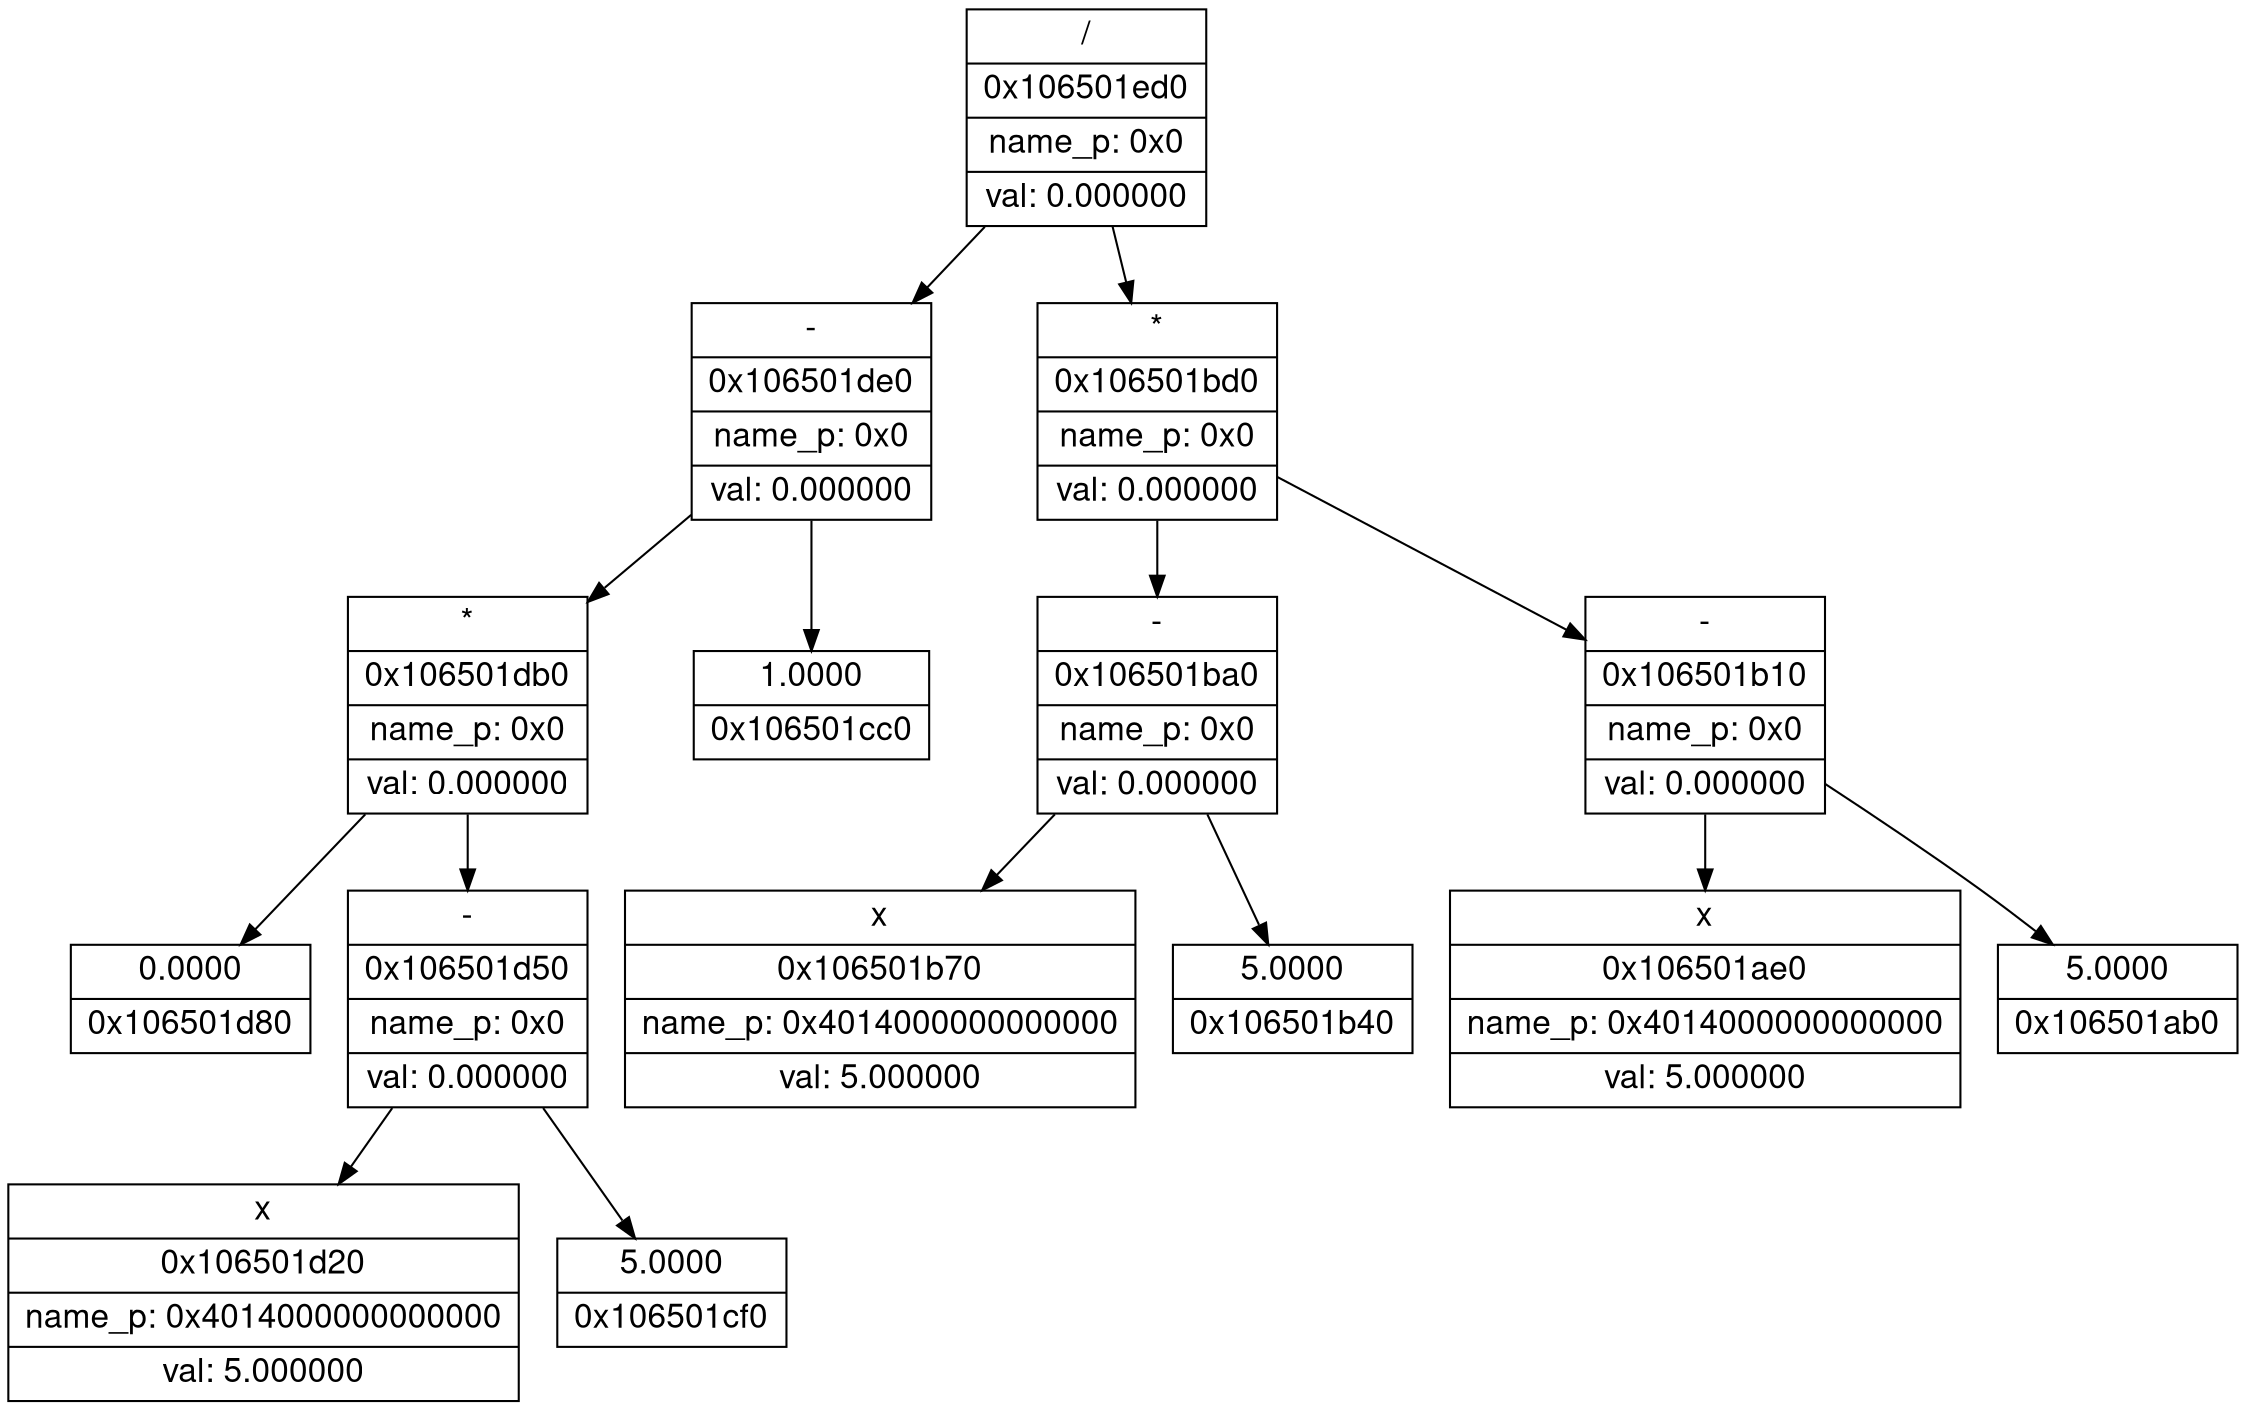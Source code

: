 digraph g {
fontname="Helvetica,Arial,sans-serif"
node [fontname="Helvetica,Arial,sans-serif"]
edge [fontname="Helvetica,Arial,sans-serif"]
node [
	fontsize = "16"
	shape = "ellipse"
];

edge [ ];

"0/0"[
	label = "{<f0> / | <f1> 0x106501ed0 | <f2> name_p: 0x0 | <f3> val: 0.000000}"
	shape=record
];

"0/1"[
	label = "{<f0> - | <f1> 0x106501de0 | <f2> name_p: 0x0 | <f3> val: 0.000000}"
	shape=record
];

"0/0" -> "0/1"

"128/1"[
	label = "{<f0> * | <f1> 0x106501bd0 | <f2> name_p: 0x0 | <f3> val: 0.000000}"
	shape=record
];

"0/0" -> "128/1"

"0/2"[
	label = "{<f0> * | <f1> 0x106501db0 | <f2> name_p: 0x0 | <f3> val: 0.000000}"
	shape=record
];

"0/1" -> "0/2"

"64/2"[
	label = "{<f0> 1.0000 | <f1> 0x106501cc0}"
	shape=record
];

"0/1" -> "64/2"

"0/3"[
	label = "{<f0> 0.0000 | <f1> 0x106501d80}"
	shape=record
];

"0/2" -> "0/3"

"32/3"[
	label = "{<f0> - | <f1> 0x106501d50 | <f2> name_p: 0x0 | <f3> val: 0.000000}"
	shape=record
];

"0/2" -> "32/3"

"32/4"[
	label = "{<f0> x | <f1> 0x106501d20 | <f2> name_p: 0x4014000000000000 | <f3> val: 5.000000}"
	shape=record
];

"32/3" -> "32/4"

"48/4"[
	label = "{<f0> 5.0000 | <f1> 0x106501cf0}"
	shape=record
];

"32/3" -> "48/4"

"128/2"[
	label = "{<f0> - | <f1> 0x106501ba0 | <f2> name_p: 0x0 | <f3> val: 0.000000}"
	shape=record
];

"128/1" -> "128/2"

"192/2"[
	label = "{<f0> - | <f1> 0x106501b10 | <f2> name_p: 0x0 | <f3> val: 0.000000}"
	shape=record
];

"128/1" -> "192/2"

"128/3"[
	label = "{<f0> x | <f1> 0x106501b70 | <f2> name_p: 0x4014000000000000 | <f3> val: 5.000000}"
	shape=record
];

"128/2" -> "128/3"

"160/3"[
	label = "{<f0> 5.0000 | <f1> 0x106501b40}"
	shape=record
];

"128/2" -> "160/3"

"192/3"[
	label = "{<f0> x | <f1> 0x106501ae0 | <f2> name_p: 0x4014000000000000 | <f3> val: 5.000000}"
	shape=record
];

"192/2" -> "192/3"

"224/3"[
	label = "{<f0> 5.0000 | <f1> 0x106501ab0}"
	shape=record
];

"192/2" -> "224/3"

}
